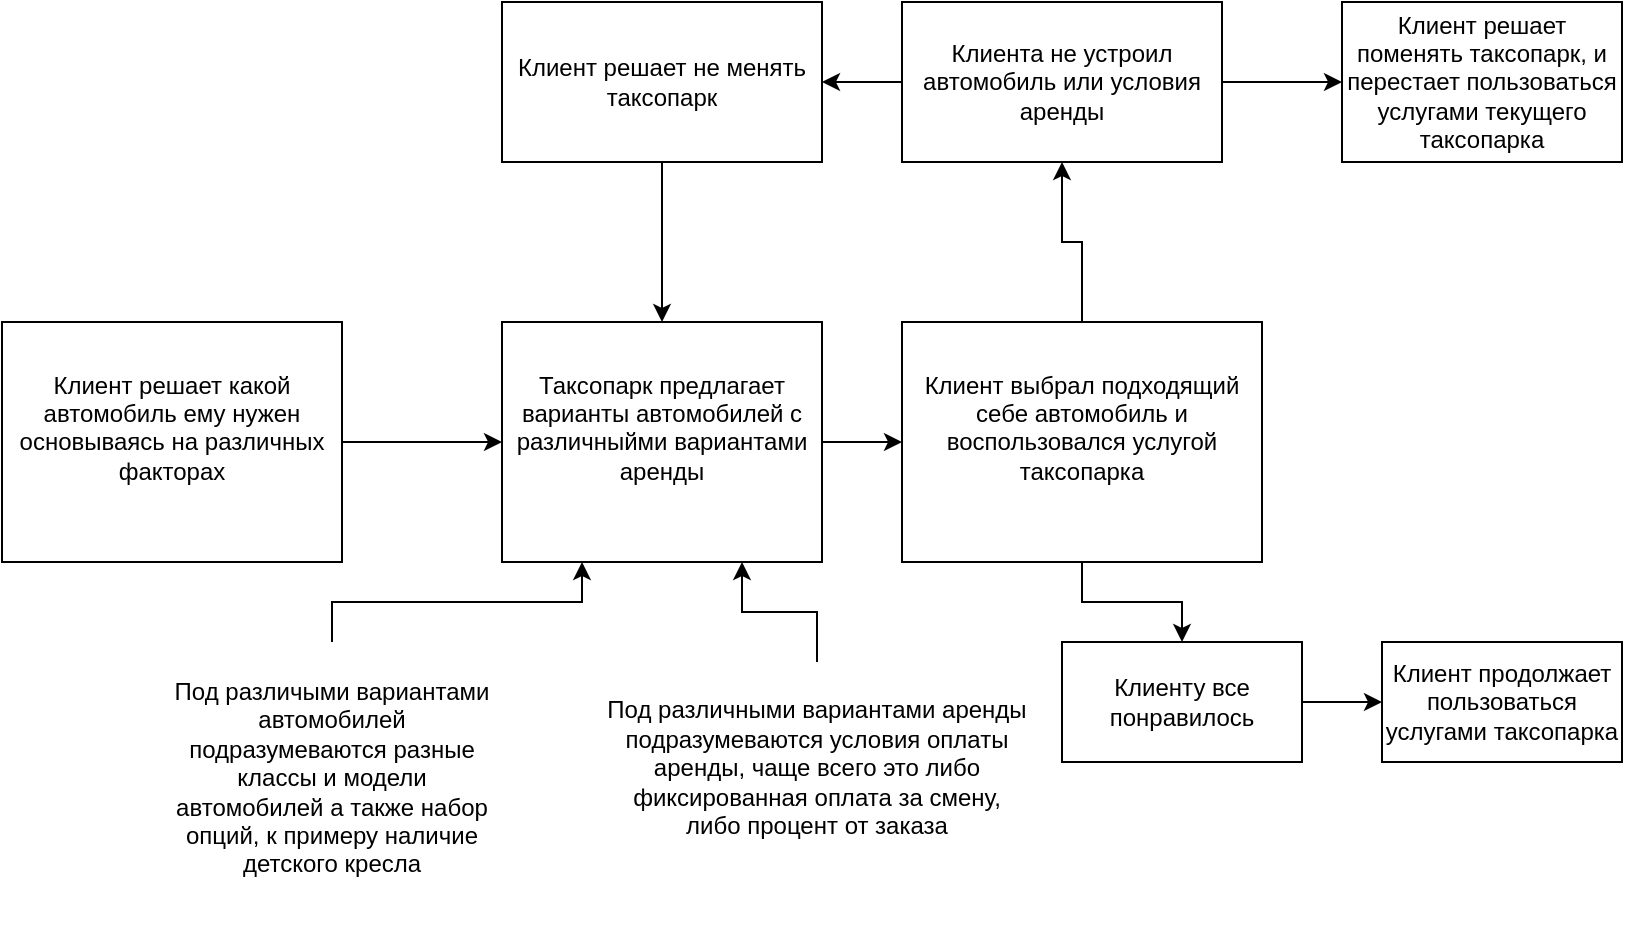 <mxfile version="13.8.8" type="github">
  <diagram id="TSrkkSY_yCGDd8fRIvP_" name="Page-1">
    <mxGraphModel dx="1346" dy="804" grid="1" gridSize="10" guides="1" tooltips="1" connect="1" arrows="1" fold="1" page="1" pageScale="1" pageWidth="850" pageHeight="1100" math="0" shadow="0">
      <root>
        <mxCell id="0" />
        <mxCell id="1" parent="0" />
        <mxCell id="2HKVEBOuw--mAJV1t6P0-8" style="edgeStyle=orthogonalEdgeStyle;rounded=0;orthogonalLoop=1;jettySize=auto;html=1;entryX=0;entryY=0.5;entryDx=0;entryDy=0;" edge="1" parent="1" source="2HKVEBOuw--mAJV1t6P0-1" target="2HKVEBOuw--mAJV1t6P0-2">
          <mxGeometry relative="1" as="geometry" />
        </mxCell>
        <mxCell id="2HKVEBOuw--mAJV1t6P0-1" value="&lt;div&gt;Клиент решает какой автомобиль ему нужен основываясь на различных факторах&lt;/div&gt;&lt;div&gt;&lt;br&gt;&lt;/div&gt;" style="rounded=0;whiteSpace=wrap;html=1;" vertex="1" parent="1">
          <mxGeometry x="30" y="280" width="170" height="120" as="geometry" />
        </mxCell>
        <mxCell id="2HKVEBOuw--mAJV1t6P0-9" style="edgeStyle=orthogonalEdgeStyle;rounded=0;orthogonalLoop=1;jettySize=auto;html=1;entryX=0;entryY=0.5;entryDx=0;entryDy=0;" edge="1" parent="1" source="2HKVEBOuw--mAJV1t6P0-2" target="2HKVEBOuw--mAJV1t6P0-3">
          <mxGeometry relative="1" as="geometry" />
        </mxCell>
        <mxCell id="2HKVEBOuw--mAJV1t6P0-2" value="&lt;div&gt;Таксопарк предлагает варианты автомобилей с различныйми вариантами&lt;/div&gt;&lt;div&gt;аренды&lt;/div&gt;&lt;div&gt;&lt;br&gt;&lt;/div&gt;" style="rounded=0;whiteSpace=wrap;html=1;" vertex="1" parent="1">
          <mxGeometry x="280" y="280" width="160" height="120" as="geometry" />
        </mxCell>
        <mxCell id="2HKVEBOuw--mAJV1t6P0-12" style="edgeStyle=orthogonalEdgeStyle;rounded=0;orthogonalLoop=1;jettySize=auto;html=1;entryX=0.5;entryY=1;entryDx=0;entryDy=0;" edge="1" parent="1" source="2HKVEBOuw--mAJV1t6P0-3" target="2HKVEBOuw--mAJV1t6P0-10">
          <mxGeometry relative="1" as="geometry" />
        </mxCell>
        <mxCell id="2HKVEBOuw--mAJV1t6P0-18" style="edgeStyle=orthogonalEdgeStyle;rounded=0;orthogonalLoop=1;jettySize=auto;html=1;" edge="1" parent="1" source="2HKVEBOuw--mAJV1t6P0-3" target="2HKVEBOuw--mAJV1t6P0-17">
          <mxGeometry relative="1" as="geometry" />
        </mxCell>
        <mxCell id="2HKVEBOuw--mAJV1t6P0-3" value="&lt;div&gt;Клиент выбрал подходящий себе автомобиль и воспользовался услугой таксопарка&lt;/div&gt;&lt;div&gt;&lt;br&gt;&lt;/div&gt;" style="rounded=0;whiteSpace=wrap;html=1;" vertex="1" parent="1">
          <mxGeometry x="480" y="280" width="180" height="120" as="geometry" />
        </mxCell>
        <mxCell id="2HKVEBOuw--mAJV1t6P0-7" style="edgeStyle=orthogonalEdgeStyle;rounded=0;orthogonalLoop=1;jettySize=auto;html=1;entryX=0.25;entryY=1;entryDx=0;entryDy=0;" edge="1" parent="1" source="2HKVEBOuw--mAJV1t6P0-4" target="2HKVEBOuw--mAJV1t6P0-2">
          <mxGeometry relative="1" as="geometry" />
        </mxCell>
        <mxCell id="2HKVEBOuw--mAJV1t6P0-4" value="&lt;div&gt;Под различыми вариантами автомобилей подразумеваются разные классы и модели автомобилей а также набор опций, к примеру наличие детского кресла&lt;/div&gt;&lt;div&gt;&lt;br&gt; &lt;/div&gt;" style="text;html=1;strokeColor=none;fillColor=none;align=center;verticalAlign=middle;whiteSpace=wrap;rounded=0;" vertex="1" parent="1">
          <mxGeometry x="110" y="440" width="170" height="150" as="geometry" />
        </mxCell>
        <mxCell id="2HKVEBOuw--mAJV1t6P0-6" style="edgeStyle=orthogonalEdgeStyle;rounded=0;orthogonalLoop=1;jettySize=auto;html=1;entryX=0.75;entryY=1;entryDx=0;entryDy=0;" edge="1" parent="1" source="2HKVEBOuw--mAJV1t6P0-5" target="2HKVEBOuw--mAJV1t6P0-2">
          <mxGeometry relative="1" as="geometry" />
        </mxCell>
        <mxCell id="2HKVEBOuw--mAJV1t6P0-5" value="&lt;div&gt;Под различными вариантами аренды подразумеваются условия оплаты аренды, чаще всего это либо фиксированная оплата за смену, либо процент от заказа&lt;/div&gt;&lt;div&gt;&lt;br&gt;&lt;/div&gt;" style="text;html=1;strokeColor=none;fillColor=none;align=center;verticalAlign=middle;whiteSpace=wrap;rounded=0;" vertex="1" parent="1">
          <mxGeometry x="330" y="450" width="215" height="120" as="geometry" />
        </mxCell>
        <mxCell id="2HKVEBOuw--mAJV1t6P0-14" style="edgeStyle=orthogonalEdgeStyle;rounded=0;orthogonalLoop=1;jettySize=auto;html=1;entryX=1;entryY=0.5;entryDx=0;entryDy=0;" edge="1" parent="1" source="2HKVEBOuw--mAJV1t6P0-10" target="2HKVEBOuw--mAJV1t6P0-11">
          <mxGeometry relative="1" as="geometry" />
        </mxCell>
        <mxCell id="2HKVEBOuw--mAJV1t6P0-15" style="edgeStyle=orthogonalEdgeStyle;rounded=0;orthogonalLoop=1;jettySize=auto;html=1;" edge="1" parent="1" source="2HKVEBOuw--mAJV1t6P0-10">
          <mxGeometry relative="1" as="geometry">
            <mxPoint x="700" y="160" as="targetPoint" />
          </mxGeometry>
        </mxCell>
        <mxCell id="2HKVEBOuw--mAJV1t6P0-10" value="&lt;div&gt;Клиента не устроил автомобиль или условия аренды&lt;/div&gt;" style="rounded=0;whiteSpace=wrap;html=1;" vertex="1" parent="1">
          <mxGeometry x="480" y="120" width="160" height="80" as="geometry" />
        </mxCell>
        <mxCell id="2HKVEBOuw--mAJV1t6P0-13" style="edgeStyle=orthogonalEdgeStyle;rounded=0;orthogonalLoop=1;jettySize=auto;html=1;entryX=0.5;entryY=0;entryDx=0;entryDy=0;" edge="1" parent="1" source="2HKVEBOuw--mAJV1t6P0-11" target="2HKVEBOuw--mAJV1t6P0-2">
          <mxGeometry relative="1" as="geometry" />
        </mxCell>
        <mxCell id="2HKVEBOuw--mAJV1t6P0-11" value="Клиент решает не менять таксопарк" style="rounded=0;whiteSpace=wrap;html=1;" vertex="1" parent="1">
          <mxGeometry x="280" y="120" width="160" height="80" as="geometry" />
        </mxCell>
        <mxCell id="2HKVEBOuw--mAJV1t6P0-16" value="&lt;div&gt;Клиент решает поменять таксопарк, и перестает пользоваться услугами текущего таксопарка&lt;/div&gt;" style="rounded=0;whiteSpace=wrap;html=1;" vertex="1" parent="1">
          <mxGeometry x="700" y="120" width="140" height="80" as="geometry" />
        </mxCell>
        <mxCell id="2HKVEBOuw--mAJV1t6P0-19" style="edgeStyle=orthogonalEdgeStyle;rounded=0;orthogonalLoop=1;jettySize=auto;html=1;" edge="1" parent="1" source="2HKVEBOuw--mAJV1t6P0-17">
          <mxGeometry relative="1" as="geometry">
            <mxPoint x="720" y="470" as="targetPoint" />
          </mxGeometry>
        </mxCell>
        <mxCell id="2HKVEBOuw--mAJV1t6P0-17" value="&lt;div&gt;Клиенту все понравилось&lt;/div&gt;" style="rounded=0;whiteSpace=wrap;html=1;" vertex="1" parent="1">
          <mxGeometry x="560" y="440" width="120" height="60" as="geometry" />
        </mxCell>
        <mxCell id="2HKVEBOuw--mAJV1t6P0-20" value="Клиент продолжает пользоваться услугами таксопарка" style="rounded=0;whiteSpace=wrap;html=1;" vertex="1" parent="1">
          <mxGeometry x="720" y="440" width="120" height="60" as="geometry" />
        </mxCell>
      </root>
    </mxGraphModel>
  </diagram>
</mxfile>

